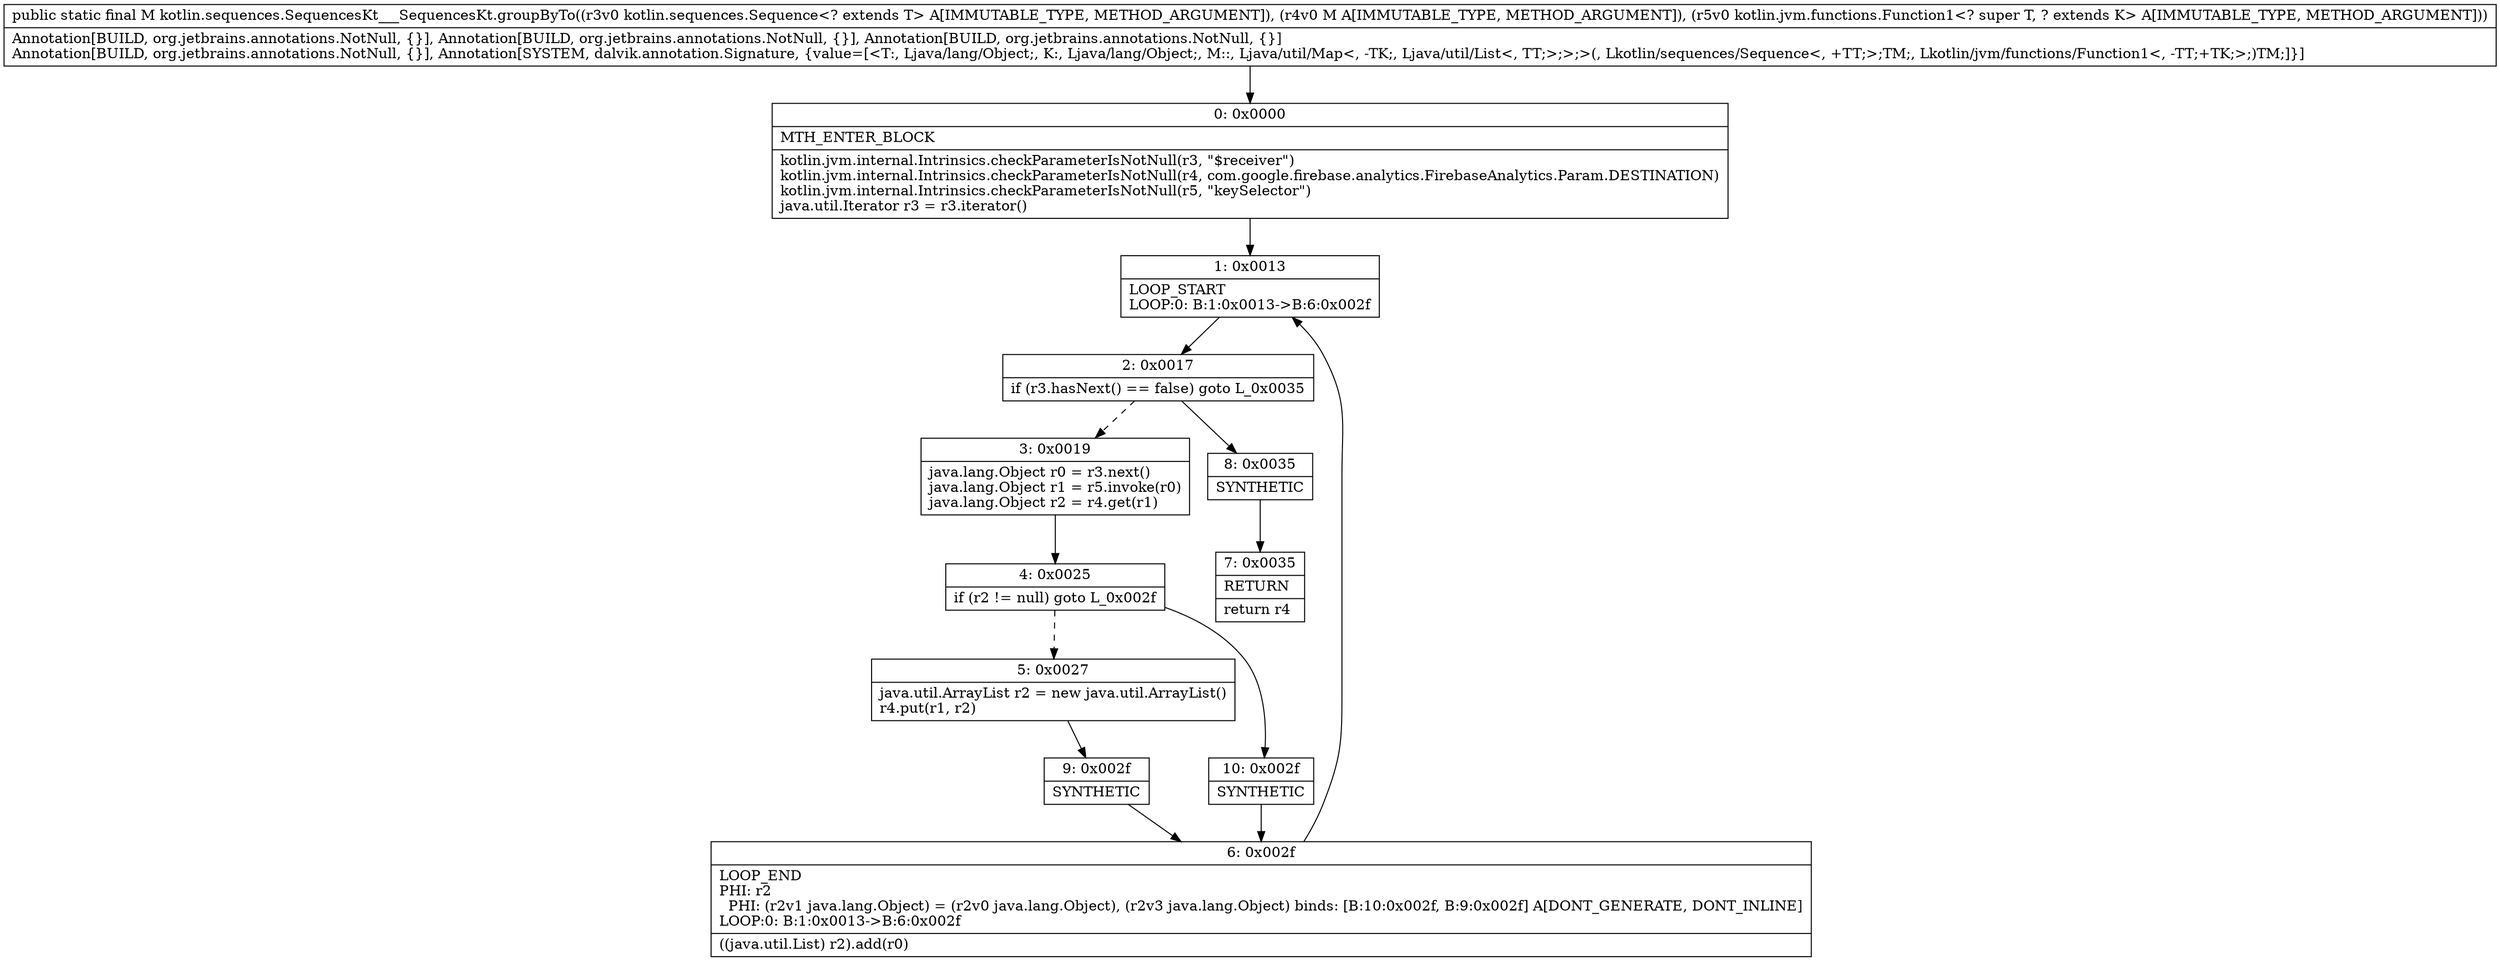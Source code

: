 digraph "CFG forkotlin.sequences.SequencesKt___SequencesKt.groupByTo(Lkotlin\/sequences\/Sequence;Ljava\/util\/Map;Lkotlin\/jvm\/functions\/Function1;)Ljava\/util\/Map;" {
Node_0 [shape=record,label="{0\:\ 0x0000|MTH_ENTER_BLOCK\l|kotlin.jvm.internal.Intrinsics.checkParameterIsNotNull(r3, \"$receiver\")\lkotlin.jvm.internal.Intrinsics.checkParameterIsNotNull(r4, com.google.firebase.analytics.FirebaseAnalytics.Param.DESTINATION)\lkotlin.jvm.internal.Intrinsics.checkParameterIsNotNull(r5, \"keySelector\")\ljava.util.Iterator r3 = r3.iterator()\l}"];
Node_1 [shape=record,label="{1\:\ 0x0013|LOOP_START\lLOOP:0: B:1:0x0013\-\>B:6:0x002f\l}"];
Node_2 [shape=record,label="{2\:\ 0x0017|if (r3.hasNext() == false) goto L_0x0035\l}"];
Node_3 [shape=record,label="{3\:\ 0x0019|java.lang.Object r0 = r3.next()\ljava.lang.Object r1 = r5.invoke(r0)\ljava.lang.Object r2 = r4.get(r1)\l}"];
Node_4 [shape=record,label="{4\:\ 0x0025|if (r2 != null) goto L_0x002f\l}"];
Node_5 [shape=record,label="{5\:\ 0x0027|java.util.ArrayList r2 = new java.util.ArrayList()\lr4.put(r1, r2)\l}"];
Node_6 [shape=record,label="{6\:\ 0x002f|LOOP_END\lPHI: r2 \l  PHI: (r2v1 java.lang.Object) = (r2v0 java.lang.Object), (r2v3 java.lang.Object) binds: [B:10:0x002f, B:9:0x002f] A[DONT_GENERATE, DONT_INLINE]\lLOOP:0: B:1:0x0013\-\>B:6:0x002f\l|((java.util.List) r2).add(r0)\l}"];
Node_7 [shape=record,label="{7\:\ 0x0035|RETURN\l|return r4\l}"];
Node_8 [shape=record,label="{8\:\ 0x0035|SYNTHETIC\l}"];
Node_9 [shape=record,label="{9\:\ 0x002f|SYNTHETIC\l}"];
Node_10 [shape=record,label="{10\:\ 0x002f|SYNTHETIC\l}"];
MethodNode[shape=record,label="{public static final M kotlin.sequences.SequencesKt___SequencesKt.groupByTo((r3v0 kotlin.sequences.Sequence\<? extends T\> A[IMMUTABLE_TYPE, METHOD_ARGUMENT]), (r4v0 M A[IMMUTABLE_TYPE, METHOD_ARGUMENT]), (r5v0 kotlin.jvm.functions.Function1\<? super T, ? extends K\> A[IMMUTABLE_TYPE, METHOD_ARGUMENT]))  | Annotation[BUILD, org.jetbrains.annotations.NotNull, \{\}], Annotation[BUILD, org.jetbrains.annotations.NotNull, \{\}], Annotation[BUILD, org.jetbrains.annotations.NotNull, \{\}]\lAnnotation[BUILD, org.jetbrains.annotations.NotNull, \{\}], Annotation[SYSTEM, dalvik.annotation.Signature, \{value=[\<T:, Ljava\/lang\/Object;, K:, Ljava\/lang\/Object;, M::, Ljava\/util\/Map\<, \-TK;, Ljava\/util\/List\<, TT;\>;\>;\>(, Lkotlin\/sequences\/Sequence\<, +TT;\>;TM;, Lkotlin\/jvm\/functions\/Function1\<, \-TT;+TK;\>;)TM;]\}]\l}"];
MethodNode -> Node_0;
Node_0 -> Node_1;
Node_1 -> Node_2;
Node_2 -> Node_3[style=dashed];
Node_2 -> Node_8;
Node_3 -> Node_4;
Node_4 -> Node_5[style=dashed];
Node_4 -> Node_10;
Node_5 -> Node_9;
Node_6 -> Node_1;
Node_8 -> Node_7;
Node_9 -> Node_6;
Node_10 -> Node_6;
}

